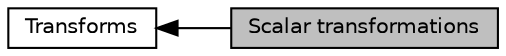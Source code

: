 digraph "Scalar transformations"
{
  bgcolor="transparent";
  edge [fontname="Helvetica",fontsize="10",labelfontname="Helvetica",labelfontsize="10"];
  node [fontname="Helvetica",fontsize="10",shape=box];
  rankdir=LR;
  Node1 [label="Scalar transformations",height=0.2,width=0.4,color="black", fillcolor="grey75", style="filled", fontcolor="black",tooltip=" "];
  Node2 [label="Transforms",height=0.2,width=0.4,color="black",URL="$group__LLVMCTransforms.html",tooltip=" "];
  Node2->Node1 [shape=plaintext, dir="back", style="solid"];
}
